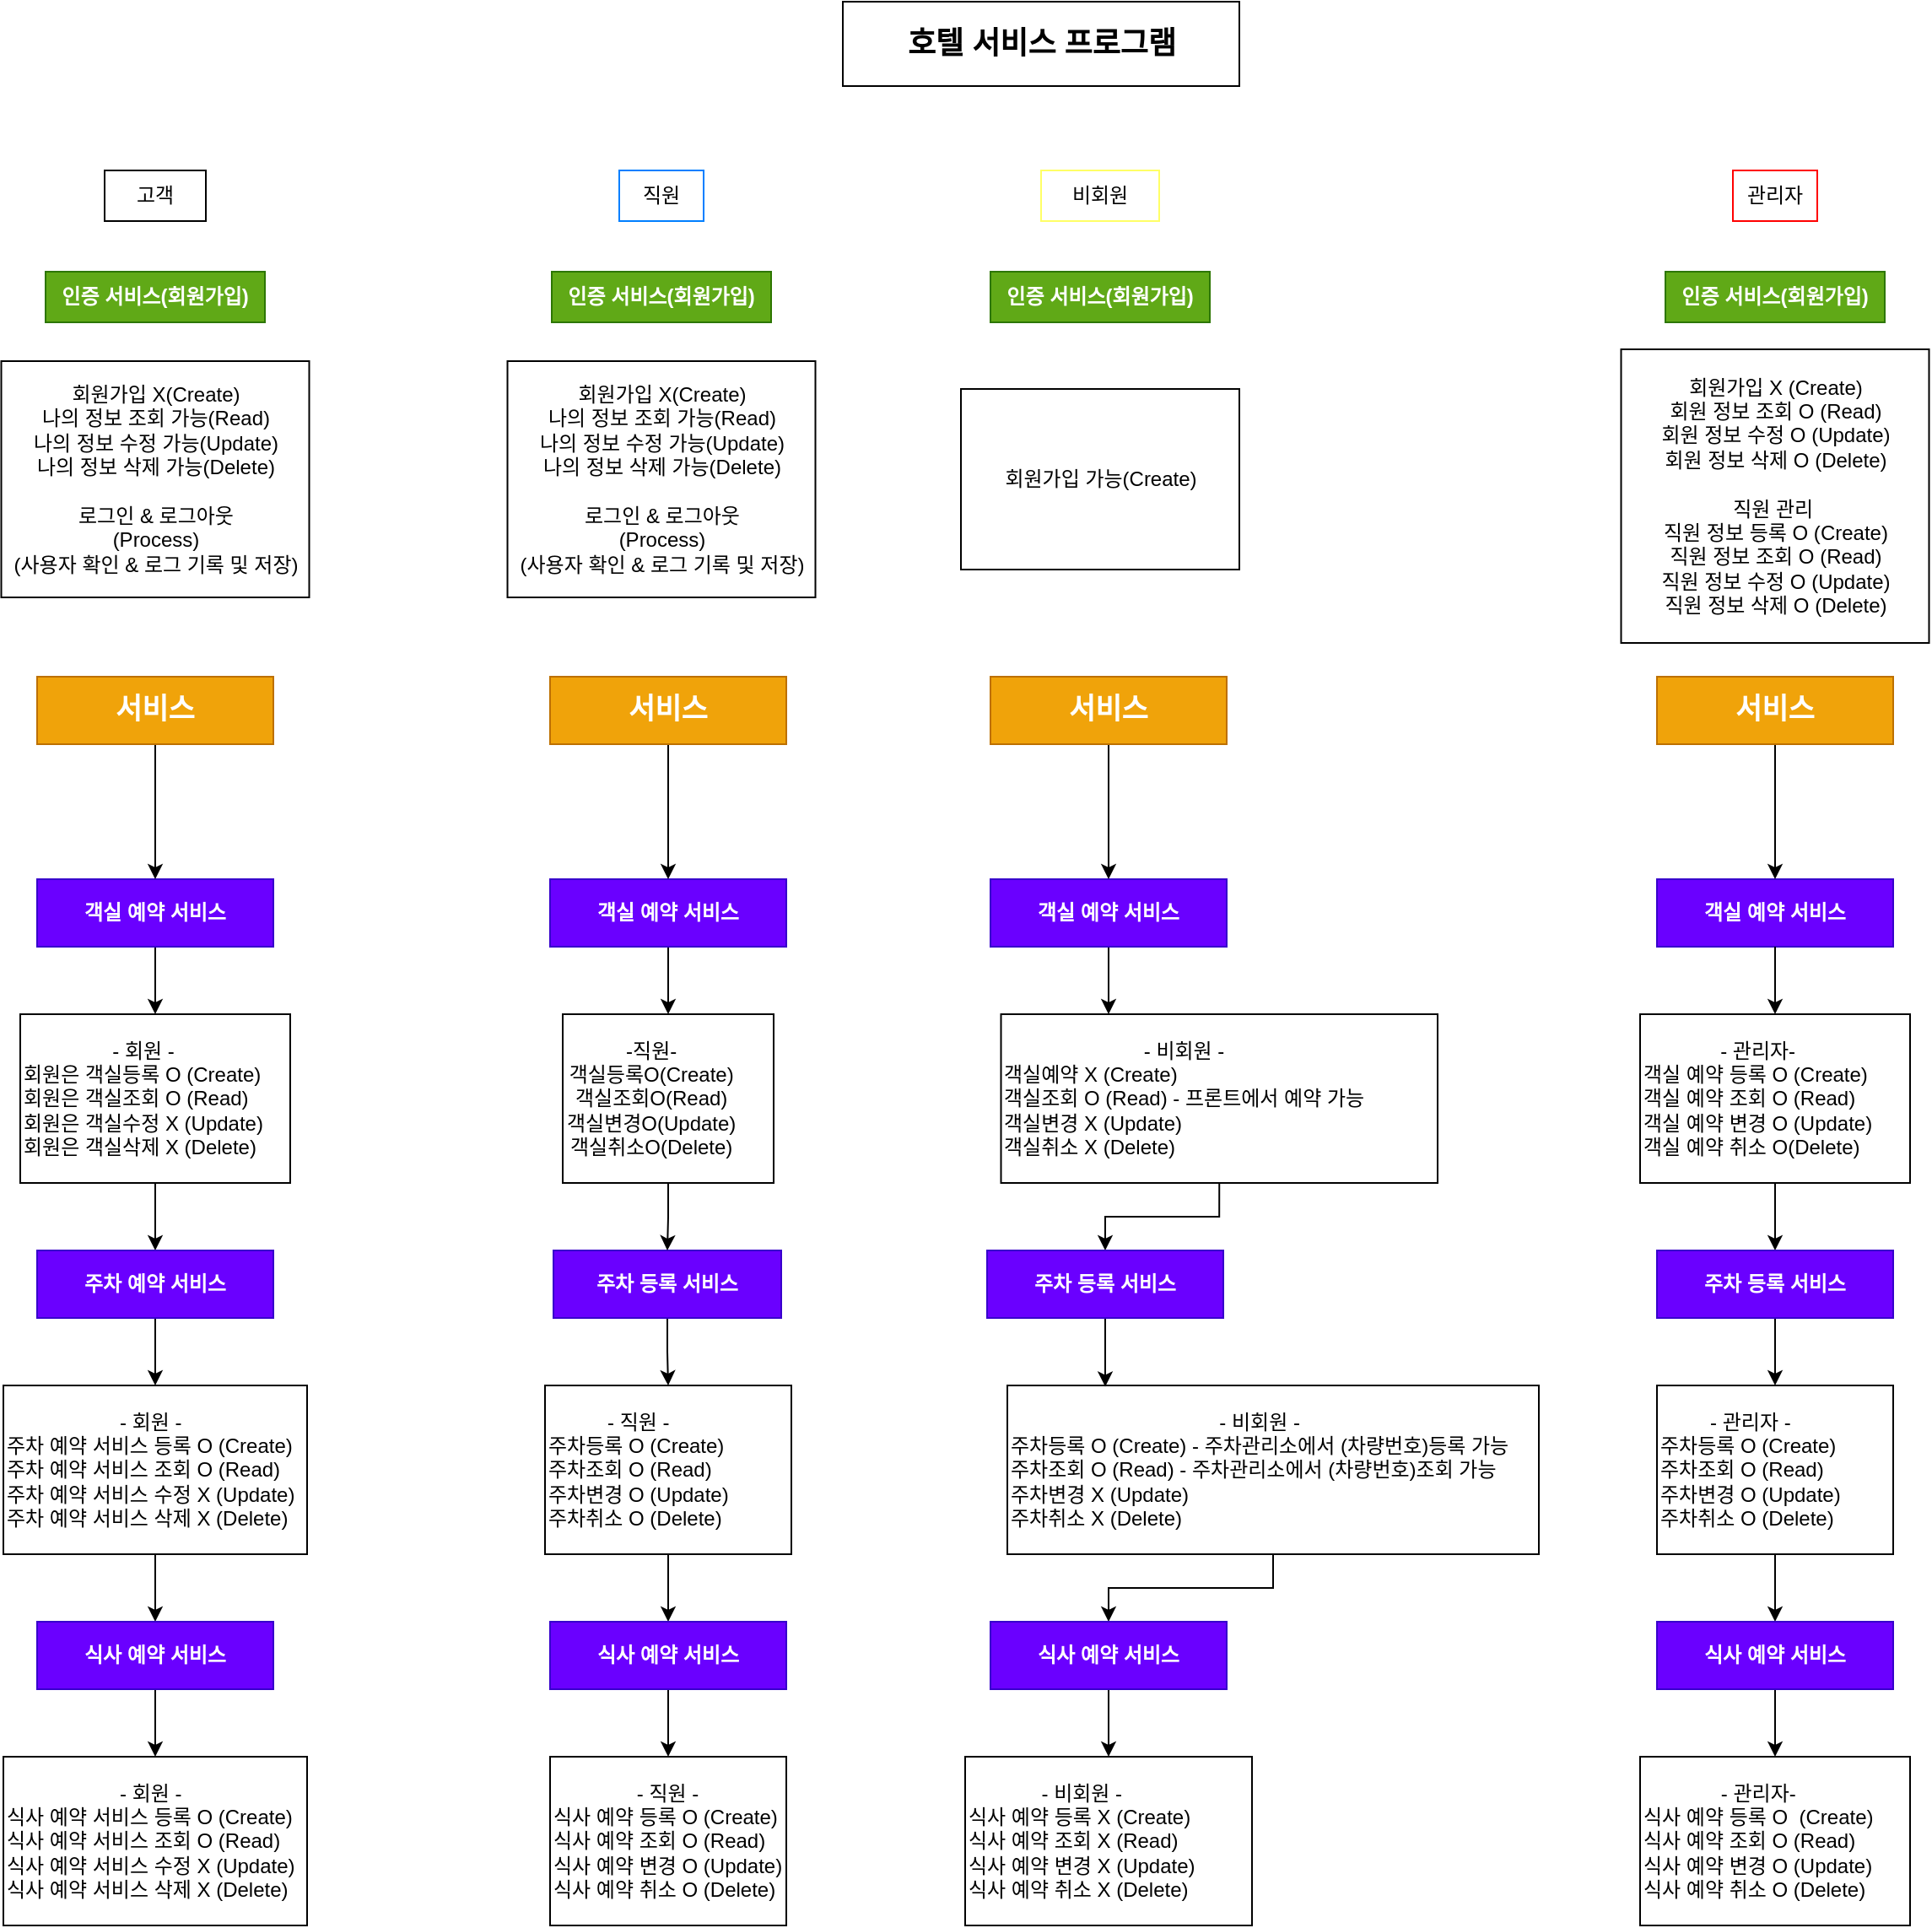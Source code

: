 <mxfile version="27.0.9">
  <diagram name="요구사항확인" id="WGSxOdOskkmz9LU9HtEP">
    <mxGraphModel dx="1520" dy="1527" grid="1" gridSize="10" guides="1" tooltips="1" connect="1" arrows="1" fold="1" page="1" pageScale="1" pageWidth="827" pageHeight="1169" math="0" shadow="0">
      <root>
        <mxCell id="0" />
        <mxCell id="1" parent="0" />
        <mxCell id="5PLPJtpDU1oJyjAWQgFz-2" value="호텔 서비스 프로그램" style="rounded=0;whiteSpace=wrap;html=1;fontSize=18;fontStyle=1" parent="1" vertex="1">
          <mxGeometry x="587.5" y="80" width="235" height="50" as="geometry" />
        </mxCell>
        <mxCell id="5PLPJtpDU1oJyjAWQgFz-3" value="고객" style="text;html=1;align=center;verticalAlign=middle;whiteSpace=wrap;rounded=0;strokeColor=default;" parent="1" vertex="1">
          <mxGeometry x="150" y="180" width="60" height="30" as="geometry" />
        </mxCell>
        <mxCell id="5PLPJtpDU1oJyjAWQgFz-5" value="직원" style="text;html=1;align=center;verticalAlign=middle;whiteSpace=wrap;rounded=0;strokeColor=#007FFF;" parent="1" vertex="1">
          <mxGeometry x="455" y="180" width="50" height="30" as="geometry" />
        </mxCell>
        <mxCell id="5PLPJtpDU1oJyjAWQgFz-6" value="비회원" style="text;html=1;align=center;verticalAlign=middle;whiteSpace=wrap;rounded=0;strokeColor=#FFFF66;" parent="1" vertex="1">
          <mxGeometry x="705" y="180" width="70" height="30" as="geometry" />
        </mxCell>
        <mxCell id="5PLPJtpDU1oJyjAWQgFz-7" value="관리자" style="text;html=1;align=center;verticalAlign=middle;whiteSpace=wrap;rounded=0;strokeColor=#FF0000;" parent="1" vertex="1">
          <mxGeometry x="1115" y="180" width="50" height="30" as="geometry" />
        </mxCell>
        <mxCell id="5PLPJtpDU1oJyjAWQgFz-10" value="인증 서비스(회원가입)" style="text;html=1;align=center;verticalAlign=middle;whiteSpace=wrap;rounded=0;strokeColor=#2D7600;fillColor=#60a917;fontColor=#ffffff;fontStyle=1" parent="1" vertex="1">
          <mxGeometry x="115" y="240" width="130" height="30" as="geometry" />
        </mxCell>
        <mxCell id="5PLPJtpDU1oJyjAWQgFz-13" value="인증 서비스(회원가입)" style="text;html=1;align=center;verticalAlign=middle;whiteSpace=wrap;rounded=0;strokeColor=#2D7600;fillColor=#60a917;fontColor=#ffffff;fontStyle=1" parent="1" vertex="1">
          <mxGeometry x="415" y="240" width="130" height="30" as="geometry" />
        </mxCell>
        <mxCell id="5PLPJtpDU1oJyjAWQgFz-16" value="인증 서비스(회원가입)" style="text;html=1;align=center;verticalAlign=middle;whiteSpace=wrap;rounded=0;strokeColor=#2D7600;fillColor=#60a917;fontColor=#ffffff;fontStyle=1" parent="1" vertex="1">
          <mxGeometry x="675" y="240" width="130" height="30" as="geometry" />
        </mxCell>
        <mxCell id="5PLPJtpDU1oJyjAWQgFz-21" value="인증 서비스(회원가입)" style="text;html=1;align=center;verticalAlign=middle;whiteSpace=wrap;rounded=0;strokeColor=#2D7600;fillColor=#60a917;fontColor=#ffffff;fontStyle=1" parent="1" vertex="1">
          <mxGeometry x="1075" y="240" width="130" height="30" as="geometry" />
        </mxCell>
        <mxCell id="5PLPJtpDU1oJyjAWQgFz-25" value="회원가입 X(Create)&lt;br&gt;나의 정보 조회 가능(Read)&lt;br&gt;나의 정보 수정 가능(Update)&lt;br&gt;나의 정보 삭제 가능(Delete)&lt;br&gt;&lt;br&gt;로그인 &amp;amp; 로그아웃&lt;br&gt;(Process)&lt;br&gt;(사용자 확인 &amp;amp; 로그 기록 및 저장)" style="text;html=1;align=center;verticalAlign=middle;whiteSpace=wrap;rounded=0;strokeColor=default;" parent="1" vertex="1">
          <mxGeometry x="88.75" y="293" width="182.5" height="140" as="geometry" />
        </mxCell>
        <mxCell id="5PLPJtpDU1oJyjAWQgFz-30" value="회원가입 가능(Create)" style="text;html=1;align=center;verticalAlign=middle;whiteSpace=wrap;rounded=0;strokeColor=default;" parent="1" vertex="1">
          <mxGeometry x="657.5" y="309.5" width="165" height="107" as="geometry" />
        </mxCell>
        <mxCell id="5PLPJtpDU1oJyjAWQgFz-31" value="회원가입 X(Create)&lt;br&gt;나의 정보 조회 가능(Read)&lt;br&gt;나의 정보 수정 가능(Update)&lt;br&gt;나의 정보 삭제 가능(Delete)&lt;br&gt;&lt;br&gt;로그인 &amp;amp; 로그아웃&lt;br&gt;(Process)&lt;br&gt;(사용자 확인 &amp;amp; 로그 기록 및 저장)" style="text;html=1;align=center;verticalAlign=middle;whiteSpace=wrap;rounded=0;strokeColor=default;" parent="1" vertex="1">
          <mxGeometry x="388.75" y="293" width="182.5" height="140" as="geometry" />
        </mxCell>
        <mxCell id="5PLPJtpDU1oJyjAWQgFz-36" value="회원가입 X (Create)&lt;br&gt;회원 정보 조회 O (Read)&lt;br&gt;회원 정보 수정 O (Update)&lt;br&gt;회원 정보 삭제 O (Delete)&lt;br&gt;&lt;br&gt;직원 관리&amp;nbsp;&lt;div&gt;직원 정보 등록 O (&lt;span style=&quot;background-color: transparent; color: light-dark(rgb(0, 0, 0), rgb(255, 255, 255));&quot;&gt;Create&lt;/span&gt;&lt;span style=&quot;background-color: transparent; color: light-dark(rgb(0, 0, 0), rgb(255, 255, 255));&quot;&gt;)&lt;/span&gt;&lt;/div&gt;&lt;div&gt;직원 정보 조회 O (Read)&lt;br&gt;직원 정보 수정 O (Update)&lt;br&gt;직원 정보 삭제 O (Delete)&lt;/div&gt;" style="text;html=1;align=center;verticalAlign=middle;whiteSpace=wrap;rounded=0;strokeColor=default;" parent="1" vertex="1">
          <mxGeometry x="1048.75" y="286" width="182.5" height="174" as="geometry" />
        </mxCell>
        <mxCell id="NMuvgu8r61_GWEEX3Hoa-2" style="edgeStyle=orthogonalEdgeStyle;rounded=0;orthogonalLoop=1;jettySize=auto;html=1;exitX=0.5;exitY=1;exitDx=0;exitDy=0;entryX=0.5;entryY=0;entryDx=0;entryDy=0;" parent="1" source="NMuvgu8r61_GWEEX3Hoa-3" edge="1">
          <mxGeometry relative="1" as="geometry">
            <mxPoint x="745" y="680.0" as="targetPoint" />
          </mxGeometry>
        </mxCell>
        <mxCell id="NMuvgu8r61_GWEEX3Hoa-3" value="객실 예약 서비스" style="text;html=1;align=center;verticalAlign=middle;whiteSpace=wrap;rounded=0;strokeColor=#3700CC;fillColor=#6a00ff;fontColor=#ffffff;fontStyle=1" parent="1" vertex="1">
          <mxGeometry x="675" y="600" width="140" height="40" as="geometry" />
        </mxCell>
        <mxCell id="NMuvgu8r61_GWEEX3Hoa-5" style="edgeStyle=orthogonalEdgeStyle;rounded=0;orthogonalLoop=1;jettySize=auto;html=1;exitX=0.5;exitY=1;exitDx=0;exitDy=0;entryX=0.5;entryY=0;entryDx=0;entryDy=0;" parent="1" source="NMuvgu8r61_GWEEX3Hoa-6" target="NMuvgu8r61_GWEEX3Hoa-10" edge="1">
          <mxGeometry relative="1" as="geometry" />
        </mxCell>
        <mxCell id="NMuvgu8r61_GWEEX3Hoa-6" value="&lt;div style=&quot;text-align: center;&quot;&gt;&lt;span style=&quot;background-color: transparent; color: light-dark(rgb(0, 0, 0), rgb(255, 255, 255));&quot;&gt;- 비회원 -&lt;/span&gt;&lt;/div&gt;객실예약 X (Create)&lt;br&gt;객실조회 O (Read) - 프론트에서 예약 가능&lt;br&gt;객실변경 X (Update)&lt;br&gt;객실취소 X (Delete)" style="text;html=1;align=left;verticalAlign=middle;whiteSpace=wrap;rounded=0;strokeColor=default;" parent="1" vertex="1">
          <mxGeometry x="681.25" y="680" width="258.75" height="100" as="geometry" />
        </mxCell>
        <mxCell id="NMuvgu8r61_GWEEX3Hoa-7" style="edgeStyle=orthogonalEdgeStyle;rounded=0;orthogonalLoop=1;jettySize=auto;html=1;exitX=0.5;exitY=1;exitDx=0;exitDy=0;entryX=0.5;entryY=0;entryDx=0;entryDy=0;" parent="1" source="NMuvgu8r61_GWEEX3Hoa-8" target="NMuvgu8r61_GWEEX3Hoa-3" edge="1">
          <mxGeometry relative="1" as="geometry" />
        </mxCell>
        <mxCell id="NMuvgu8r61_GWEEX3Hoa-8" value="서비스" style="text;html=1;align=center;verticalAlign=middle;whiteSpace=wrap;rounded=0;strokeColor=#BD7000;fillColor=#f0a30a;fontColor=#FFFFFF;fontStyle=1;fontSize=17;" parent="1" vertex="1">
          <mxGeometry x="675" y="480" width="140" height="40" as="geometry" />
        </mxCell>
        <mxCell id="NMuvgu8r61_GWEEX3Hoa-9" style="edgeStyle=orthogonalEdgeStyle;rounded=0;orthogonalLoop=1;jettySize=auto;html=1;exitX=0.5;exitY=1;exitDx=0;exitDy=0;entryX=0.187;entryY=0.007;entryDx=0;entryDy=0;entryPerimeter=0;" parent="1" source="NMuvgu8r61_GWEEX3Hoa-10" target="NMuvgu8r61_GWEEX3Hoa-12" edge="1">
          <mxGeometry relative="1" as="geometry">
            <mxPoint x="750" y="900" as="targetPoint" />
            <Array as="points">
              <mxPoint x="743" y="901" />
            </Array>
          </mxGeometry>
        </mxCell>
        <mxCell id="NMuvgu8r61_GWEEX3Hoa-10" value="주차 등록 서비스" style="text;html=1;align=center;verticalAlign=middle;whiteSpace=wrap;rounded=0;strokeColor=#3700CC;fillColor=#6a00ff;fontColor=#ffffff;fontStyle=1" parent="1" vertex="1">
          <mxGeometry x="673" y="820" width="140" height="40" as="geometry" />
        </mxCell>
        <mxCell id="NMuvgu8r61_GWEEX3Hoa-11" style="edgeStyle=orthogonalEdgeStyle;rounded=0;orthogonalLoop=1;jettySize=auto;html=1;exitX=0.5;exitY=1;exitDx=0;exitDy=0;entryX=0.5;entryY=0;entryDx=0;entryDy=0;" parent="1" source="NMuvgu8r61_GWEEX3Hoa-12" target="NMuvgu8r61_GWEEX3Hoa-14" edge="1">
          <mxGeometry relative="1" as="geometry" />
        </mxCell>
        <mxCell id="NMuvgu8r61_GWEEX3Hoa-12" value="&lt;div style=&quot;text-align: center;&quot;&gt;&lt;span style=&quot;background-color: transparent; color: light-dark(rgb(0, 0, 0), rgb(255, 255, 255));&quot;&gt;- 비회원 -&lt;/span&gt;&lt;/div&gt;주차등록 O (Create) - 주차관리소에서 (차량번호)등록 가능&lt;br&gt;주차조회 O (Read) - 주차관리소에서 (차량번호)조회 가능&lt;br&gt;주차변경 X (Update)&lt;br&gt;주차취소 X (Delete)" style="text;html=1;align=left;verticalAlign=middle;whiteSpace=wrap;rounded=0;strokeColor=default;" parent="1" vertex="1">
          <mxGeometry x="685" y="900" width="315" height="100" as="geometry" />
        </mxCell>
        <mxCell id="NMuvgu8r61_GWEEX3Hoa-13" style="edgeStyle=orthogonalEdgeStyle;rounded=0;orthogonalLoop=1;jettySize=auto;html=1;exitX=0.5;exitY=1;exitDx=0;exitDy=0;entryX=0.5;entryY=0;entryDx=0;entryDy=0;" parent="1" source="NMuvgu8r61_GWEEX3Hoa-14" edge="1">
          <mxGeometry relative="1" as="geometry">
            <mxPoint x="745" y="1120.0" as="targetPoint" />
          </mxGeometry>
        </mxCell>
        <mxCell id="NMuvgu8r61_GWEEX3Hoa-14" value="식사 예약 서비스" style="text;html=1;align=center;verticalAlign=middle;whiteSpace=wrap;rounded=0;strokeColor=#3700CC;fillColor=#6a00ff;fontColor=#ffffff;fontStyle=1" parent="1" vertex="1">
          <mxGeometry x="675" y="1040" width="140" height="40" as="geometry" />
        </mxCell>
        <mxCell id="NMuvgu8r61_GWEEX3Hoa-16" value="&lt;div style=&quot;&quot;&gt;&lt;div style=&quot;&quot;&gt;&lt;div style=&quot;text-align: center;&quot;&gt;&lt;span style=&quot;background-color: transparent; color: light-dark(rgb(0, 0, 0), rgb(255, 255, 255));&quot;&gt;- 비회원 -&lt;/span&gt;&lt;/div&gt;&lt;span style=&quot;&quot;&gt;식사 예약 등록 X (Create)&lt;/span&gt;&lt;br style=&quot;&quot;&gt;&lt;span style=&quot;&quot;&gt;식사 예약 조회 X (Read)&lt;/span&gt;&lt;br style=&quot;&quot;&gt;&lt;span style=&quot;&quot;&gt;식사 예약 변경 X (Update)&lt;/span&gt;&lt;br style=&quot;&quot;&gt;&lt;span style=&quot;&quot;&gt;식사 예약 취소 X (Delete)&lt;/span&gt;&lt;/div&gt;&lt;/div&gt;" style="text;html=1;align=left;verticalAlign=middle;whiteSpace=wrap;rounded=0;strokeColor=default;" parent="1" vertex="1">
          <mxGeometry x="660" y="1120" width="170" height="100" as="geometry" />
        </mxCell>
        <mxCell id="NMuvgu8r61_GWEEX3Hoa-34" value="&lt;div style=&quot;text-align: center;&quot;&gt;&lt;span style=&quot;background-color: transparent; color: light-dark(rgb(0, 0, 0), rgb(255, 255, 255));&quot;&gt;- 직원 -&lt;/span&gt;&lt;/div&gt;식사 예약 등록 O (Create)&lt;br&gt;식사 예약 조회 O (Read)&lt;br&gt;식사 예약 변경 O (Update)&lt;br&gt;식사 예약 취소 O (Delete)" style="text;html=1;align=left;verticalAlign=middle;whiteSpace=wrap;rounded=0;strokeColor=default;" parent="1" vertex="1">
          <mxGeometry x="414" y="1120" width="140" height="100" as="geometry" />
        </mxCell>
        <mxCell id="NMuvgu8r61_GWEEX3Hoa-70" style="edgeStyle=orthogonalEdgeStyle;rounded=0;orthogonalLoop=1;jettySize=auto;html=1;exitX=0.5;exitY=1;exitDx=0;exitDy=0;entryX=0.5;entryY=0;entryDx=0;entryDy=0;" parent="1" source="NMuvgu8r61_GWEEX3Hoa-35" target="NMuvgu8r61_GWEEX3Hoa-36" edge="1">
          <mxGeometry relative="1" as="geometry" />
        </mxCell>
        <mxCell id="NMuvgu8r61_GWEEX3Hoa-35" value="&lt;div style=&quot;text-align: center;&quot;&gt;&lt;span style=&quot;background-color: transparent; color: light-dark(rgb(0, 0, 0), rgb(255, 255, 255));&quot;&gt;- 직원 -&lt;/span&gt;&lt;/div&gt;주차등록 O (Create)&lt;br&gt;주차조회 O (Read)&lt;br&gt;주차변경 O (Update)&lt;br&gt;주차취소 O (Delete)" style="text;html=1;align=left;verticalAlign=middle;whiteSpace=wrap;rounded=0;strokeColor=default;" parent="1" vertex="1">
          <mxGeometry x="411" y="900" width="146" height="100" as="geometry" />
        </mxCell>
        <mxCell id="NMuvgu8r61_GWEEX3Hoa-71" style="edgeStyle=orthogonalEdgeStyle;rounded=0;orthogonalLoop=1;jettySize=auto;html=1;exitX=0.5;exitY=1;exitDx=0;exitDy=0;entryX=0.5;entryY=0;entryDx=0;entryDy=0;" parent="1" source="NMuvgu8r61_GWEEX3Hoa-36" target="NMuvgu8r61_GWEEX3Hoa-34" edge="1">
          <mxGeometry relative="1" as="geometry" />
        </mxCell>
        <mxCell id="NMuvgu8r61_GWEEX3Hoa-36" value="&lt;font&gt;식사 예약&amp;nbsp;&lt;span style=&quot;background-color: transparent;&quot;&gt;서비스&lt;/span&gt;&lt;/font&gt;" style="text;html=1;align=center;verticalAlign=middle;whiteSpace=wrap;rounded=0;strokeColor=#3700CC;fillColor=#6a00ff;fontColor=#ffffff;fontStyle=1" parent="1" vertex="1">
          <mxGeometry x="414" y="1040" width="140" height="40" as="geometry" />
        </mxCell>
        <mxCell id="NMuvgu8r61_GWEEX3Hoa-69" style="edgeStyle=orthogonalEdgeStyle;rounded=0;orthogonalLoop=1;jettySize=auto;html=1;exitX=0.5;exitY=1;exitDx=0;exitDy=0;entryX=0.5;entryY=0;entryDx=0;entryDy=0;" parent="1" source="NMuvgu8r61_GWEEX3Hoa-37" target="NMuvgu8r61_GWEEX3Hoa-35" edge="1">
          <mxGeometry relative="1" as="geometry" />
        </mxCell>
        <mxCell id="NMuvgu8r61_GWEEX3Hoa-37" value="주차 등록 서비스" style="text;html=1;align=center;verticalAlign=middle;whiteSpace=wrap;rounded=0;strokeColor=#3700CC;fillColor=#6a00ff;fontColor=#ffffff;fontStyle=1" parent="1" vertex="1">
          <mxGeometry x="416" y="820" width="135" height="40" as="geometry" />
        </mxCell>
        <mxCell id="NMuvgu8r61_GWEEX3Hoa-67" style="edgeStyle=orthogonalEdgeStyle;rounded=0;orthogonalLoop=1;jettySize=auto;html=1;exitX=0.5;exitY=1;exitDx=0;exitDy=0;entryX=0.5;entryY=0;entryDx=0;entryDy=0;" parent="1" source="NMuvgu8r61_GWEEX3Hoa-38" target="NMuvgu8r61_GWEEX3Hoa-64" edge="1">
          <mxGeometry relative="1" as="geometry" />
        </mxCell>
        <mxCell id="NMuvgu8r61_GWEEX3Hoa-38" value="객실 예약 서비스" style="text;html=1;align=center;verticalAlign=middle;whiteSpace=wrap;rounded=0;strokeColor=#3700CC;fillColor=#6a00ff;fontColor=#ffffff;fontStyle=1" parent="1" vertex="1">
          <mxGeometry x="414" y="600" width="140" height="40" as="geometry" />
        </mxCell>
        <mxCell id="NMuvgu8r61_GWEEX3Hoa-39" value="객실 예약 서비스" style="text;html=1;align=center;verticalAlign=middle;whiteSpace=wrap;rounded=0;strokeColor=#3700CC;fillColor=#6a00ff;fontColor=#ffffff;fontStyle=1" parent="1" vertex="1">
          <mxGeometry x="1070" y="600" width="140" height="40" as="geometry" />
        </mxCell>
        <mxCell id="NMuvgu8r61_GWEEX3Hoa-76" style="edgeStyle=orthogonalEdgeStyle;rounded=0;orthogonalLoop=1;jettySize=auto;html=1;exitX=0.5;exitY=1;exitDx=0;exitDy=0;entryX=0.5;entryY=0;entryDx=0;entryDy=0;" parent="1" source="NMuvgu8r61_GWEEX3Hoa-41" target="NMuvgu8r61_GWEEX3Hoa-43" edge="1">
          <mxGeometry relative="1" as="geometry" />
        </mxCell>
        <mxCell id="NMuvgu8r61_GWEEX3Hoa-41" value="&lt;div style=&quot;text-align: center;&quot;&gt;&lt;span style=&quot;background-color: transparent; color: light-dark(rgb(0, 0, 0), rgb(255, 255, 255));&quot;&gt;- 관리자-&lt;/span&gt;&lt;/div&gt;객실 예약 등록 O (Create)&lt;br&gt;객실 예약 조회 O (Read)&lt;br&gt;객실 예약 변경 O (Update)&lt;br&gt;객실 예약 취소 O(Delete)" style="text;html=1;align=left;verticalAlign=middle;whiteSpace=wrap;rounded=0;strokeColor=default;" parent="1" vertex="1">
          <mxGeometry x="1060" y="680" width="160" height="100" as="geometry" />
        </mxCell>
        <mxCell id="NMuvgu8r61_GWEEX3Hoa-75" style="edgeStyle=orthogonalEdgeStyle;rounded=0;orthogonalLoop=1;jettySize=auto;html=1;exitX=0.5;exitY=1;exitDx=0;exitDy=0;entryX=0.5;entryY=0;entryDx=0;entryDy=0;" parent="1" source="NMuvgu8r61_GWEEX3Hoa-43" target="NMuvgu8r61_GWEEX3Hoa-45" edge="1">
          <mxGeometry relative="1" as="geometry" />
        </mxCell>
        <mxCell id="NMuvgu8r61_GWEEX3Hoa-43" value="주차 등록 서비스" style="text;html=1;align=center;verticalAlign=middle;whiteSpace=wrap;rounded=0;strokeColor=#3700CC;fillColor=#6a00ff;fontColor=#ffffff;fontStyle=1" parent="1" vertex="1">
          <mxGeometry x="1070" y="820" width="140" height="40" as="geometry" />
        </mxCell>
        <mxCell id="NMuvgu8r61_GWEEX3Hoa-44" style="edgeStyle=orthogonalEdgeStyle;rounded=0;orthogonalLoop=1;jettySize=auto;html=1;exitX=0.5;exitY=1;exitDx=0;exitDy=0;entryX=0.5;entryY=0;entryDx=0;entryDy=0;" parent="1" source="NMuvgu8r61_GWEEX3Hoa-45" target="NMuvgu8r61_GWEEX3Hoa-47" edge="1">
          <mxGeometry relative="1" as="geometry" />
        </mxCell>
        <mxCell id="NMuvgu8r61_GWEEX3Hoa-45" value="&lt;div style=&quot;text-align: center;&quot;&gt;&lt;span style=&quot;background-color: transparent; color: light-dark(rgb(0, 0, 0), rgb(255, 255, 255));&quot;&gt;- 관리자 -&lt;/span&gt;&lt;/div&gt;주차등록 O (Create)&lt;br&gt;주차조회 O (Read)&lt;br&gt;주차변경 O (Update)&lt;br&gt;주차취소 O (Delete)" style="text;html=1;align=left;verticalAlign=middle;whiteSpace=wrap;rounded=0;strokeColor=default;" parent="1" vertex="1">
          <mxGeometry x="1070" y="900" width="140" height="100" as="geometry" />
        </mxCell>
        <mxCell id="NMuvgu8r61_GWEEX3Hoa-46" style="edgeStyle=orthogonalEdgeStyle;rounded=0;orthogonalLoop=1;jettySize=auto;html=1;exitX=0.5;exitY=1;exitDx=0;exitDy=0;entryX=0.5;entryY=0;entryDx=0;entryDy=0;" parent="1" source="NMuvgu8r61_GWEEX3Hoa-47" edge="1">
          <mxGeometry relative="1" as="geometry">
            <mxPoint x="1140" y="1120.0" as="targetPoint" />
          </mxGeometry>
        </mxCell>
        <mxCell id="NMuvgu8r61_GWEEX3Hoa-47" value="식사 예약 서비스" style="text;html=1;align=center;verticalAlign=middle;whiteSpace=wrap;rounded=0;strokeColor=#3700CC;fillColor=#6a00ff;fontColor=#ffffff;fontStyle=1" parent="1" vertex="1">
          <mxGeometry x="1070" y="1040" width="140" height="40" as="geometry" />
        </mxCell>
        <mxCell id="NMuvgu8r61_GWEEX3Hoa-48" value="&lt;div style=&quot;text-align: center;&quot;&gt;&lt;span style=&quot;background-color: transparent; color: light-dark(rgb(0, 0, 0), rgb(255, 255, 255));&quot;&gt;- 관리자-&lt;/span&gt;&lt;/div&gt;&lt;div style=&quot;text-align: center;&quot;&gt;식사 예약 등록 O&amp;nbsp;&lt;span style=&quot;background-color: transparent; color: light-dark(rgb(0, 0, 0), rgb(255, 255, 255)); text-align: left;&quot;&gt;&amp;nbsp;&lt;/span&gt;&lt;span style=&quot;background-color: transparent; color: light-dark(rgb(0, 0, 0), rgb(255, 255, 255)); text-align: left;&quot;&gt;(Create)&lt;/span&gt;&lt;/div&gt;식사 예약 조회 O (Read)&lt;div&gt;식사 예약 변경 O (Update)&lt;br&gt;식사 예약 취소 O (Delete)&lt;/div&gt;" style="text;html=1;align=left;verticalAlign=middle;whiteSpace=wrap;rounded=0;strokeColor=default;" parent="1" vertex="1">
          <mxGeometry x="1060" y="1120" width="160" height="100" as="geometry" />
        </mxCell>
        <mxCell id="NMuvgu8r61_GWEEX3Hoa-49" style="edgeStyle=orthogonalEdgeStyle;rounded=0;orthogonalLoop=1;jettySize=auto;html=1;exitX=0.5;exitY=1;exitDx=0;exitDy=0;entryX=0.5;entryY=0;entryDx=0;entryDy=0;" parent="1" source="NMuvgu8r61_GWEEX3Hoa-50" edge="1">
          <mxGeometry relative="1" as="geometry">
            <mxPoint x="180" y="680.0" as="targetPoint" />
          </mxGeometry>
        </mxCell>
        <mxCell id="NMuvgu8r61_GWEEX3Hoa-50" value="객실 예약 서비스" style="text;html=1;align=center;verticalAlign=middle;whiteSpace=wrap;rounded=0;strokeColor=#3700CC;fillColor=#6a00ff;fontColor=#ffffff;fontStyle=1" parent="1" vertex="1">
          <mxGeometry x="110" y="600" width="140" height="40" as="geometry" />
        </mxCell>
        <mxCell id="NMuvgu8r61_GWEEX3Hoa-51" style="edgeStyle=orthogonalEdgeStyle;rounded=0;orthogonalLoop=1;jettySize=auto;html=1;exitX=0.5;exitY=1;exitDx=0;exitDy=0;entryX=0.5;entryY=0;entryDx=0;entryDy=0;" parent="1" source="NMuvgu8r61_GWEEX3Hoa-52" target="NMuvgu8r61_GWEEX3Hoa-56" edge="1">
          <mxGeometry relative="1" as="geometry">
            <Array as="points">
              <mxPoint x="180" y="780" />
            </Array>
          </mxGeometry>
        </mxCell>
        <mxCell id="NMuvgu8r61_GWEEX3Hoa-52" value="&lt;div style=&quot;&quot;&gt;&lt;div style=&quot;text-align: center;&quot;&gt;&lt;span style=&quot;background-color: transparent; color: light-dark(rgb(0, 0, 0), rgb(255, 255, 255));&quot;&gt;- 회원 -&lt;/span&gt;&lt;/div&gt;&lt;span style=&quot;&quot;&gt;회원은 객실등록 O (Create)&lt;/span&gt;&lt;div style=&quot;&quot;&gt;회원은 객실조회 O (Read)&lt;br&gt;회원은 객실수정 X (Update)&lt;br&gt;회원은 객실삭제 X (Delete)&lt;/div&gt;&lt;/div&gt;" style="text;html=1;align=left;verticalAlign=middle;whiteSpace=wrap;rounded=0;strokeColor=default;" parent="1" vertex="1">
          <mxGeometry x="100" y="680" width="160" height="100" as="geometry" />
        </mxCell>
        <mxCell id="NMuvgu8r61_GWEEX3Hoa-53" style="edgeStyle=orthogonalEdgeStyle;rounded=0;orthogonalLoop=1;jettySize=auto;html=1;exitX=0.5;exitY=1;exitDx=0;exitDy=0;entryX=0.5;entryY=0;entryDx=0;entryDy=0;" parent="1" source="NMuvgu8r61_GWEEX3Hoa-54" target="NMuvgu8r61_GWEEX3Hoa-50" edge="1">
          <mxGeometry relative="1" as="geometry" />
        </mxCell>
        <mxCell id="NMuvgu8r61_GWEEX3Hoa-54" value="서비스" style="text;html=1;align=center;verticalAlign=middle;whiteSpace=wrap;rounded=0;strokeColor=#BD7000;fillColor=#f0a30a;fontColor=#FFFFFF;fontStyle=1;fontSize=17;" parent="1" vertex="1">
          <mxGeometry x="110" y="480" width="140" height="40" as="geometry" />
        </mxCell>
        <mxCell id="NMuvgu8r61_GWEEX3Hoa-55" style="edgeStyle=orthogonalEdgeStyle;rounded=0;orthogonalLoop=1;jettySize=auto;html=1;exitX=0.5;exitY=1;exitDx=0;exitDy=0;entryX=0.5;entryY=0;entryDx=0;entryDy=0;" parent="1" source="NMuvgu8r61_GWEEX3Hoa-56" edge="1">
          <mxGeometry relative="1" as="geometry">
            <mxPoint x="180" y="900.0" as="targetPoint" />
          </mxGeometry>
        </mxCell>
        <mxCell id="NMuvgu8r61_GWEEX3Hoa-56" value="주차 예약 서비스" style="text;html=1;align=center;verticalAlign=middle;whiteSpace=wrap;rounded=0;strokeColor=#3700CC;fillColor=#6a00ff;fontColor=#ffffff;fontStyle=1" parent="1" vertex="1">
          <mxGeometry x="110" y="820" width="140" height="40" as="geometry" />
        </mxCell>
        <mxCell id="NMuvgu8r61_GWEEX3Hoa-57" style="edgeStyle=orthogonalEdgeStyle;rounded=0;orthogonalLoop=1;jettySize=auto;html=1;exitX=0.5;exitY=1;exitDx=0;exitDy=0;entryX=0.5;entryY=0;entryDx=0;entryDy=0;" parent="1" source="NMuvgu8r61_GWEEX3Hoa-58" target="NMuvgu8r61_GWEEX3Hoa-60" edge="1">
          <mxGeometry relative="1" as="geometry" />
        </mxCell>
        <mxCell id="NMuvgu8r61_GWEEX3Hoa-58" value="&lt;div style=&quot;&quot;&gt;&lt;div style=&quot;text-align: center;&quot;&gt;&lt;span style=&quot;background-color: transparent; color: light-dark(rgb(0, 0, 0), rgb(255, 255, 255));&quot;&gt;- 회원 -&lt;/span&gt;&lt;/div&gt;&lt;span style=&quot;&quot;&gt;주차 예약 서비스 등록 O (Create)&lt;/span&gt;&lt;br style=&quot;&quot;&gt;&lt;span style=&quot;&quot;&gt;주차 예약&amp;nbsp;서비스&amp;nbsp;조회 O (Read)&lt;/span&gt;&lt;br style=&quot;&quot;&gt;&lt;span style=&quot;&quot;&gt;주차 예약&amp;nbsp;서비스&amp;nbsp;수정 X (Update)&lt;/span&gt;&lt;br style=&quot;&quot;&gt;&lt;span style=&quot;&quot;&gt;주차 예약&amp;nbsp;서비스&amp;nbsp;삭제 X (Delete)&lt;/span&gt;&lt;/div&gt;" style="text;html=1;align=left;verticalAlign=middle;whiteSpace=wrap;rounded=0;strokeColor=default;" parent="1" vertex="1">
          <mxGeometry x="90" y="900" width="180" height="100" as="geometry" />
        </mxCell>
        <mxCell id="NMuvgu8r61_GWEEX3Hoa-59" style="edgeStyle=orthogonalEdgeStyle;rounded=0;orthogonalLoop=1;jettySize=auto;html=1;exitX=0.5;exitY=1;exitDx=0;exitDy=0;entryX=0.5;entryY=0;entryDx=0;entryDy=0;" parent="1" source="NMuvgu8r61_GWEEX3Hoa-60" edge="1">
          <mxGeometry relative="1" as="geometry">
            <mxPoint x="180" y="1120.0" as="targetPoint" />
          </mxGeometry>
        </mxCell>
        <mxCell id="NMuvgu8r61_GWEEX3Hoa-60" value="식사 예약 서비스" style="text;html=1;align=center;verticalAlign=middle;whiteSpace=wrap;rounded=0;strokeColor=#3700CC;fillColor=#6a00ff;fontColor=#ffffff;fontStyle=1" parent="1" vertex="1">
          <mxGeometry x="110" y="1040" width="140" height="40" as="geometry" />
        </mxCell>
        <mxCell id="NMuvgu8r61_GWEEX3Hoa-61" value="&lt;div style=&quot;&quot;&gt;&lt;div&gt;&lt;div style=&quot;text-align: center;&quot;&gt;&lt;span style=&quot;background-color: transparent; color: light-dark(rgb(0, 0, 0), rgb(255, 255, 255));&quot;&gt;- 회원 -&lt;/span&gt;&lt;/div&gt;식사&amp;nbsp;&lt;span style=&quot;background-color: transparent; color: light-dark(rgb(0, 0, 0), rgb(255, 255, 255));&quot;&gt;예약&lt;/span&gt;&lt;span style=&quot;background-color: transparent; color: light-dark(rgb(0, 0, 0), rgb(255, 255, 255));&quot;&gt;&amp;nbsp;&lt;/span&gt;&lt;span style=&quot;background-color: transparent; color: light-dark(rgb(0, 0, 0), rgb(255, 255, 255));&quot;&gt;서비스 등록 O (Create)&lt;/span&gt;&lt;/div&gt;&lt;div&gt;식사&amp;nbsp;&lt;span style=&quot;background-color: transparent; color: light-dark(rgb(0, 0, 0), rgb(255, 255, 255));&quot;&gt;예약&lt;/span&gt;&lt;span style=&quot;background-color: transparent; color: light-dark(rgb(0, 0, 0), rgb(255, 255, 255));&quot;&gt;&amp;nbsp;&lt;/span&gt;&lt;span style=&quot;background-color: transparent; color: light-dark(rgb(0, 0, 0), rgb(255, 255, 255));&quot;&gt;서비스&amp;nbsp;&lt;/span&gt;&lt;span style=&quot;background-color: transparent; color: light-dark(rgb(0, 0, 0), rgb(255, 255, 255));&quot;&gt;조회 O (Read)&lt;/span&gt;&lt;/div&gt;&lt;div&gt;식사&amp;nbsp;&lt;span style=&quot;background-color: transparent; color: light-dark(rgb(0, 0, 0), rgb(255, 255, 255));&quot;&gt;예약&lt;/span&gt;&lt;span style=&quot;background-color: transparent; color: light-dark(rgb(0, 0, 0), rgb(255, 255, 255));&quot;&gt;&amp;nbsp;&lt;/span&gt;&lt;span style=&quot;background-color: transparent; color: light-dark(rgb(0, 0, 0), rgb(255, 255, 255));&quot;&gt;서비스&amp;nbsp;&lt;/span&gt;&lt;span style=&quot;background-color: transparent; color: light-dark(rgb(0, 0, 0), rgb(255, 255, 255));&quot;&gt;수정 X (Update)&lt;/span&gt;&lt;/div&gt;&lt;div&gt;식사&amp;nbsp;&lt;span style=&quot;background-color: transparent; color: light-dark(rgb(0, 0, 0), rgb(255, 255, 255));&quot;&gt;예약&lt;/span&gt;&lt;span style=&quot;background-color: transparent; color: light-dark(rgb(0, 0, 0), rgb(255, 255, 255));&quot;&gt;&amp;nbsp;&lt;/span&gt;&lt;span style=&quot;background-color: transparent; color: light-dark(rgb(0, 0, 0), rgb(255, 255, 255));&quot;&gt;서비스&amp;nbsp;&lt;/span&gt;&lt;span style=&quot;background-color: transparent; color: light-dark(rgb(0, 0, 0), rgb(255, 255, 255));&quot;&gt;삭제 X (Delete)&lt;/span&gt;&lt;/div&gt;&lt;/div&gt;" style="text;html=1;align=left;verticalAlign=middle;whiteSpace=wrap;rounded=0;strokeColor=default;" parent="1" vertex="1">
          <mxGeometry x="90" y="1120" width="180" height="100" as="geometry" />
        </mxCell>
        <mxCell id="NMuvgu8r61_GWEEX3Hoa-68" style="edgeStyle=orthogonalEdgeStyle;rounded=0;orthogonalLoop=1;jettySize=auto;html=1;exitX=0.5;exitY=1;exitDx=0;exitDy=0;entryX=0.5;entryY=0;entryDx=0;entryDy=0;" parent="1" source="NMuvgu8r61_GWEEX3Hoa-64" target="NMuvgu8r61_GWEEX3Hoa-37" edge="1">
          <mxGeometry relative="1" as="geometry" />
        </mxCell>
        <mxCell id="NMuvgu8r61_GWEEX3Hoa-64" value="&lt;div style=&quot;&quot;&gt;&lt;div style=&quot;text-align: center;&quot;&gt;&lt;span style=&quot;text-wrap-mode: nowrap;&quot;&gt;-직원-&lt;/span&gt;&lt;div style=&quot;text-wrap-mode: nowrap;&quot;&gt;객실등록O(Create)&lt;/div&gt;&lt;div style=&quot;text-wrap-mode: nowrap;&quot;&gt;객실조회O(Read)&lt;/div&gt;&lt;div style=&quot;text-wrap-mode: nowrap;&quot;&gt;객실변경O(Update)&lt;/div&gt;&lt;div style=&quot;text-wrap-mode: nowrap;&quot;&gt;객실취소O(Delete)&lt;/div&gt;&lt;/div&gt;&lt;/div&gt;" style="text;html=1;align=left;verticalAlign=middle;whiteSpace=wrap;rounded=0;strokeColor=default;" parent="1" vertex="1">
          <mxGeometry x="421.5" y="680" width="125" height="100" as="geometry" />
        </mxCell>
        <mxCell id="NMuvgu8r61_GWEEX3Hoa-65" style="edgeStyle=orthogonalEdgeStyle;rounded=0;orthogonalLoop=1;jettySize=auto;html=1;exitX=0.5;exitY=1;exitDx=0;exitDy=0;entryX=0.5;entryY=0;entryDx=0;entryDy=0;" parent="1" source="NMuvgu8r61_GWEEX3Hoa-66" edge="1">
          <mxGeometry relative="1" as="geometry">
            <mxPoint x="484" y="600" as="targetPoint" />
          </mxGeometry>
        </mxCell>
        <mxCell id="NMuvgu8r61_GWEEX3Hoa-66" value="서비스" style="text;html=1;align=center;verticalAlign=middle;whiteSpace=wrap;rounded=0;strokeColor=#BD7000;fillColor=#f0a30a;fontColor=#FFFFFF;fontStyle=1;fontSize=17;" parent="1" vertex="1">
          <mxGeometry x="414" y="480" width="140" height="40" as="geometry" />
        </mxCell>
        <mxCell id="NMuvgu8r61_GWEEX3Hoa-73" style="edgeStyle=orthogonalEdgeStyle;rounded=0;orthogonalLoop=1;jettySize=auto;html=1;exitX=0.5;exitY=1;exitDx=0;exitDy=0;entryX=0.5;entryY=0;entryDx=0;entryDy=0;" parent="1" source="NMuvgu8r61_GWEEX3Hoa-72" target="NMuvgu8r61_GWEEX3Hoa-39" edge="1">
          <mxGeometry relative="1" as="geometry" />
        </mxCell>
        <mxCell id="NMuvgu8r61_GWEEX3Hoa-72" value="서비스" style="text;html=1;align=center;verticalAlign=middle;whiteSpace=wrap;rounded=0;strokeColor=#BD7000;fillColor=#f0a30a;fontColor=#FFFFFF;fontStyle=1;fontSize=17;" parent="1" vertex="1">
          <mxGeometry x="1070" y="480" width="140" height="40" as="geometry" />
        </mxCell>
        <mxCell id="NMuvgu8r61_GWEEX3Hoa-74" style="edgeStyle=orthogonalEdgeStyle;rounded=0;orthogonalLoop=1;jettySize=auto;html=1;exitX=0.5;exitY=1;exitDx=0;exitDy=0;entryX=0.5;entryY=0;entryDx=0;entryDy=0;" parent="1" source="NMuvgu8r61_GWEEX3Hoa-39" target="NMuvgu8r61_GWEEX3Hoa-41" edge="1">
          <mxGeometry relative="1" as="geometry" />
        </mxCell>
      </root>
    </mxGraphModel>
  </diagram>
</mxfile>
